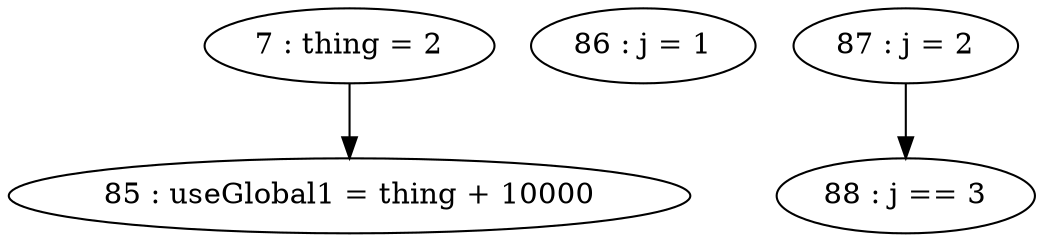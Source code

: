 digraph G {
"7 : thing = 2"
"7 : thing = 2" -> "85 : useGlobal1 = thing + 10000"
"85 : useGlobal1 = thing + 10000"
"86 : j = 1"
"87 : j = 2"
"87 : j = 2" -> "88 : j == 3"
"88 : j == 3"
}